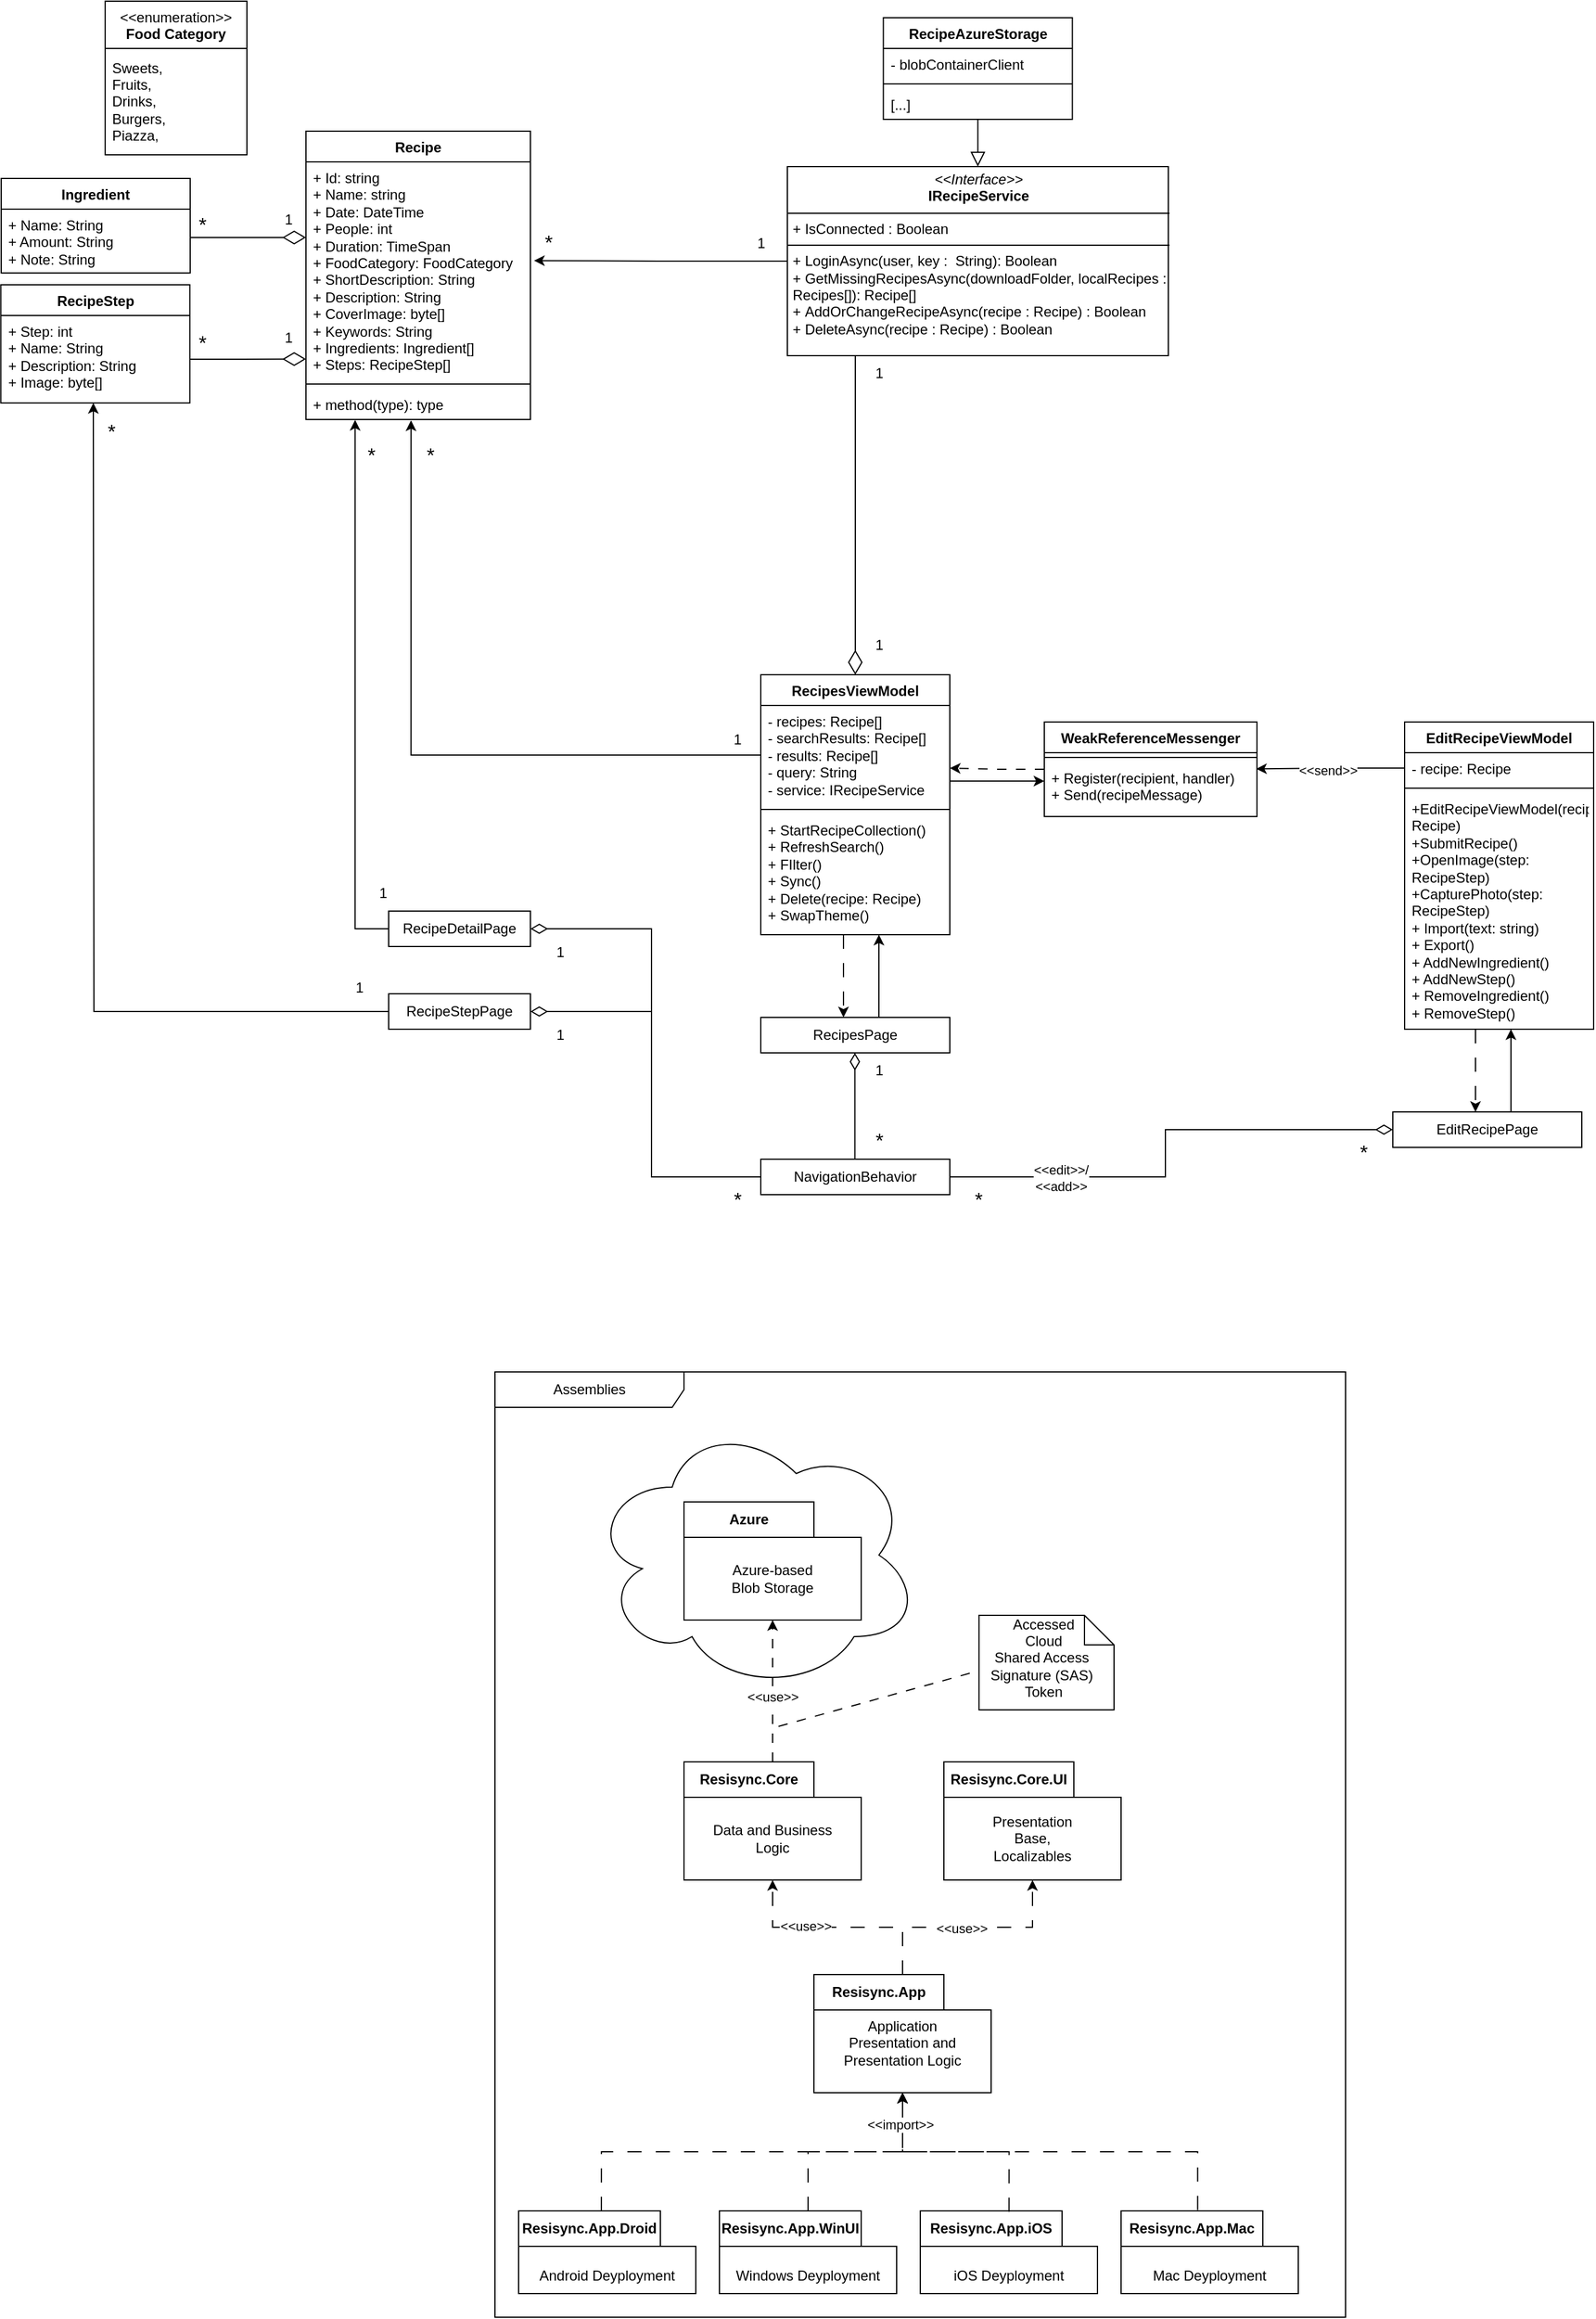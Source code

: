 <mxfile version="26.0.3">
  <diagram name="Seite-1" id="nWFGwhWJGNFlCt3SwIL4">
    <mxGraphModel dx="2901" dy="3552" grid="1" gridSize="10" guides="1" tooltips="1" connect="1" arrows="1" fold="1" page="1" pageScale="1" pageWidth="827" pageHeight="1169" math="0" shadow="0">
      <root>
        <mxCell id="0" />
        <mxCell id="1" parent="0" />
        <mxCell id="MX10h1jyuRZdcSD5KVQQ-2" value="Resisync.Core" style="shape=folder;fontStyle=1;tabWidth=110;tabHeight=30;tabPosition=left;html=1;boundedLbl=1;labelInHeader=1;container=1;collapsible=0;whiteSpace=wrap;" parent="1" vertex="1">
          <mxGeometry x="-20" y="-230" width="150" height="100" as="geometry" />
        </mxCell>
        <mxCell id="MX10h1jyuRZdcSD5KVQQ-3" value="Data and Business&lt;div&gt;Logic&lt;/div&gt;" style="html=1;strokeColor=none;resizeWidth=1;resizeHeight=1;fillColor=none;part=1;connectable=0;allowArrows=0;deletable=0;whiteSpace=wrap;" parent="MX10h1jyuRZdcSD5KVQQ-2" vertex="1">
          <mxGeometry width="150" height="70" relative="1" as="geometry">
            <mxPoint y="30" as="offset" />
          </mxGeometry>
        </mxCell>
        <mxCell id="MX10h1jyuRZdcSD5KVQQ-4" value="Resisync.Core.UI" style="shape=folder;fontStyle=1;tabWidth=110;tabHeight=30;tabPosition=left;html=1;boundedLbl=1;labelInHeader=1;container=1;collapsible=0;whiteSpace=wrap;" parent="1" vertex="1">
          <mxGeometry x="200" y="-230" width="150" height="100" as="geometry" />
        </mxCell>
        <mxCell id="MX10h1jyuRZdcSD5KVQQ-5" value="Presentation&lt;div&gt;Base,&lt;/div&gt;&lt;div&gt;Localizables&lt;/div&gt;" style="html=1;strokeColor=none;resizeWidth=1;resizeHeight=1;fillColor=none;part=1;connectable=0;allowArrows=0;deletable=0;whiteSpace=wrap;" parent="MX10h1jyuRZdcSD5KVQQ-4" vertex="1">
          <mxGeometry width="150" height="70" relative="1" as="geometry">
            <mxPoint y="30" as="offset" />
          </mxGeometry>
        </mxCell>
        <mxCell id="MX10h1jyuRZdcSD5KVQQ-10" style="edgeStyle=orthogonalEdgeStyle;rounded=0;orthogonalLoop=1;jettySize=auto;html=1;dashed=1;dashPattern=12 12;" parent="1" source="MX10h1jyuRZdcSD5KVQQ-6" target="MX10h1jyuRZdcSD5KVQQ-4" edge="1">
          <mxGeometry relative="1" as="geometry" />
        </mxCell>
        <mxCell id="MX10h1jyuRZdcSD5KVQQ-39" value="&amp;lt;&amp;lt;use&amp;gt;&amp;gt;" style="edgeLabel;html=1;align=center;verticalAlign=middle;resizable=0;points=[];" parent="MX10h1jyuRZdcSD5KVQQ-10" vertex="1" connectable="0">
          <mxGeometry x="-0.055" y="-1" relative="1" as="geometry">
            <mxPoint as="offset" />
          </mxGeometry>
        </mxCell>
        <mxCell id="MX10h1jyuRZdcSD5KVQQ-6" value="Resisync.App" style="shape=folder;fontStyle=1;tabWidth=110;tabHeight=30;tabPosition=left;html=1;boundedLbl=1;labelInHeader=1;container=1;collapsible=0;whiteSpace=wrap;" parent="1" vertex="1">
          <mxGeometry x="90" y="-50" width="150" height="100" as="geometry" />
        </mxCell>
        <mxCell id="MX10h1jyuRZdcSD5KVQQ-7" value="Application&lt;div&gt;Presentation and&lt;/div&gt;&lt;div&gt;Presentation Logic&lt;br&gt;&lt;div&gt;&lt;br&gt;&lt;/div&gt;&lt;/div&gt;" style="html=1;strokeColor=none;resizeWidth=1;resizeHeight=1;fillColor=none;part=1;connectable=0;allowArrows=0;deletable=0;whiteSpace=wrap;" parent="MX10h1jyuRZdcSD5KVQQ-6" vertex="1">
          <mxGeometry width="150" height="70" relative="1" as="geometry">
            <mxPoint y="30" as="offset" />
          </mxGeometry>
        </mxCell>
        <mxCell id="MX10h1jyuRZdcSD5KVQQ-8" value="Resisync.App.Droid" style="shape=folder;fontStyle=1;tabWidth=120;tabHeight=30;tabPosition=left;html=1;boundedLbl=1;labelInHeader=1;container=1;collapsible=0;whiteSpace=wrap;" parent="1" vertex="1">
          <mxGeometry x="-160" y="150" width="150" height="70" as="geometry" />
        </mxCell>
        <mxCell id="MX10h1jyuRZdcSD5KVQQ-9" value="Android Deyployment" style="html=1;strokeColor=none;resizeWidth=1;resizeHeight=1;fillColor=none;part=1;connectable=0;allowArrows=0;deletable=0;whiteSpace=wrap;" parent="MX10h1jyuRZdcSD5KVQQ-8" vertex="1">
          <mxGeometry width="150" height="49" relative="1" as="geometry">
            <mxPoint y="30" as="offset" />
          </mxGeometry>
        </mxCell>
        <mxCell id="MX10h1jyuRZdcSD5KVQQ-11" style="edgeStyle=orthogonalEdgeStyle;rounded=0;orthogonalLoop=1;jettySize=auto;html=1;entryX=0.5;entryY=1;entryDx=0;entryDy=0;entryPerimeter=0;dashed=1;dashPattern=12 12;" parent="1" source="MX10h1jyuRZdcSD5KVQQ-6" target="MX10h1jyuRZdcSD5KVQQ-2" edge="1">
          <mxGeometry relative="1" as="geometry" />
        </mxCell>
        <mxCell id="MX10h1jyuRZdcSD5KVQQ-38" value="&amp;lt;&amp;lt;use&amp;gt;&amp;gt;" style="edgeLabel;html=1;align=center;verticalAlign=middle;resizable=0;points=[];" parent="MX10h1jyuRZdcSD5KVQQ-11" vertex="1" connectable="0">
          <mxGeometry x="0.286" y="-1" relative="1" as="geometry">
            <mxPoint as="offset" />
          </mxGeometry>
        </mxCell>
        <mxCell id="MX10h1jyuRZdcSD5KVQQ-12" value="Resisync.App.WinUI" style="shape=folder;fontStyle=1;tabWidth=120;tabHeight=30;tabPosition=left;html=1;boundedLbl=1;labelInHeader=1;container=1;collapsible=0;whiteSpace=wrap;" parent="1" vertex="1">
          <mxGeometry x="10" y="150" width="150" height="70" as="geometry" />
        </mxCell>
        <mxCell id="MX10h1jyuRZdcSD5KVQQ-13" value="Windows Deyployment" style="html=1;strokeColor=none;resizeWidth=1;resizeHeight=1;fillColor=none;part=1;connectable=0;allowArrows=0;deletable=0;whiteSpace=wrap;" parent="MX10h1jyuRZdcSD5KVQQ-12" vertex="1">
          <mxGeometry width="150" height="49" relative="1" as="geometry">
            <mxPoint y="30" as="offset" />
          </mxGeometry>
        </mxCell>
        <mxCell id="MX10h1jyuRZdcSD5KVQQ-14" value="Resisync.App.iOS" style="shape=folder;fontStyle=1;tabWidth=120;tabHeight=30;tabPosition=left;html=1;boundedLbl=1;labelInHeader=1;container=1;collapsible=0;whiteSpace=wrap;" parent="1" vertex="1">
          <mxGeometry x="180" y="150" width="150" height="70" as="geometry" />
        </mxCell>
        <mxCell id="MX10h1jyuRZdcSD5KVQQ-15" value="iOS Deyployment" style="html=1;strokeColor=none;resizeWidth=1;resizeHeight=1;fillColor=none;part=1;connectable=0;allowArrows=0;deletable=0;whiteSpace=wrap;" parent="MX10h1jyuRZdcSD5KVQQ-14" vertex="1">
          <mxGeometry width="150" height="49" relative="1" as="geometry">
            <mxPoint y="30" as="offset" />
          </mxGeometry>
        </mxCell>
        <mxCell id="MX10h1jyuRZdcSD5KVQQ-16" value="Resisync.App.Mac" style="shape=folder;fontStyle=1;tabWidth=120;tabHeight=30;tabPosition=left;html=1;boundedLbl=1;labelInHeader=1;container=1;collapsible=0;whiteSpace=wrap;" parent="1" vertex="1">
          <mxGeometry x="350" y="150" width="150" height="70" as="geometry" />
        </mxCell>
        <mxCell id="MX10h1jyuRZdcSD5KVQQ-17" value="Mac Deyployment" style="html=1;strokeColor=none;resizeWidth=1;resizeHeight=1;fillColor=none;part=1;connectable=0;allowArrows=0;deletable=0;whiteSpace=wrap;" parent="MX10h1jyuRZdcSD5KVQQ-16" vertex="1">
          <mxGeometry width="150" height="49" relative="1" as="geometry">
            <mxPoint y="30" as="offset" />
          </mxGeometry>
        </mxCell>
        <mxCell id="MX10h1jyuRZdcSD5KVQQ-20" style="edgeStyle=orthogonalEdgeStyle;rounded=0;orthogonalLoop=1;jettySize=auto;html=1;entryX=0.5;entryY=1;entryDx=0;entryDy=0;entryPerimeter=0;exitX=0.467;exitY=0;exitDx=0;exitDy=0;exitPerimeter=0;dashed=1;dashPattern=12 12;" parent="1" source="MX10h1jyuRZdcSD5KVQQ-8" target="MX10h1jyuRZdcSD5KVQQ-6" edge="1">
          <mxGeometry relative="1" as="geometry" />
        </mxCell>
        <mxCell id="MX10h1jyuRZdcSD5KVQQ-21" style="edgeStyle=orthogonalEdgeStyle;rounded=0;orthogonalLoop=1;jettySize=auto;html=1;entryX=0.5;entryY=1;entryDx=0;entryDy=0;entryPerimeter=0;dashed=1;dashPattern=12 12;" parent="1" source="MX10h1jyuRZdcSD5KVQQ-12" target="MX10h1jyuRZdcSD5KVQQ-6" edge="1">
          <mxGeometry relative="1" as="geometry" />
        </mxCell>
        <mxCell id="MX10h1jyuRZdcSD5KVQQ-22" style="edgeStyle=orthogonalEdgeStyle;rounded=0;orthogonalLoop=1;jettySize=auto;html=1;entryX=0.5;entryY=1;entryDx=0;entryDy=0;entryPerimeter=0;exitX=0.501;exitY=0.01;exitDx=0;exitDy=0;exitPerimeter=0;dashed=1;dashPattern=12 12;" parent="1" source="MX10h1jyuRZdcSD5KVQQ-14" target="MX10h1jyuRZdcSD5KVQQ-6" edge="1">
          <mxGeometry relative="1" as="geometry" />
        </mxCell>
        <mxCell id="MX10h1jyuRZdcSD5KVQQ-23" style="edgeStyle=orthogonalEdgeStyle;rounded=0;orthogonalLoop=1;jettySize=auto;html=1;entryX=0.5;entryY=1;entryDx=0;entryDy=0;entryPerimeter=0;exitX=0.432;exitY=-0.01;exitDx=0;exitDy=0;exitPerimeter=0;dashed=1;dashPattern=12 12;" parent="1" source="MX10h1jyuRZdcSD5KVQQ-16" target="MX10h1jyuRZdcSD5KVQQ-6" edge="1">
          <mxGeometry relative="1" as="geometry" />
        </mxCell>
        <mxCell id="MX10h1jyuRZdcSD5KVQQ-42" value="&amp;lt;&amp;lt;import&amp;gt;&amp;gt;" style="edgeLabel;html=1;align=center;verticalAlign=middle;resizable=0;points=[];" parent="MX10h1jyuRZdcSD5KVQQ-23" vertex="1" connectable="0">
          <mxGeometry x="0.848" y="2" relative="1" as="geometry">
            <mxPoint as="offset" />
          </mxGeometry>
        </mxCell>
        <mxCell id="MX10h1jyuRZdcSD5KVQQ-28" style="edgeStyle=orthogonalEdgeStyle;rounded=0;orthogonalLoop=1;jettySize=auto;html=1;entryX=0.5;entryY=1;entryDx=0;entryDy=0;entryPerimeter=0;dashed=1;dashPattern=8 8;" parent="1" source="MX10h1jyuRZdcSD5KVQQ-2" target="MX10h1jyuRZdcSD5KVQQ-25" edge="1">
          <mxGeometry relative="1" as="geometry" />
        </mxCell>
        <mxCell id="MX10h1jyuRZdcSD5KVQQ-37" value="&amp;lt;&amp;lt;use&amp;gt;&amp;gt;" style="edgeLabel;html=1;align=center;verticalAlign=middle;resizable=0;points=[];" parent="MX10h1jyuRZdcSD5KVQQ-28" vertex="1" connectable="0">
          <mxGeometry x="-0.075" relative="1" as="geometry">
            <mxPoint as="offset" />
          </mxGeometry>
        </mxCell>
        <mxCell id="MX10h1jyuRZdcSD5KVQQ-30" value="Assemblies" style="shape=umlFrame;whiteSpace=wrap;html=1;pointerEvents=0;recursiveResize=0;container=1;collapsible=0;width=160;" parent="1" vertex="1">
          <mxGeometry x="-180" y="-560" width="720" height="800" as="geometry" />
        </mxCell>
        <mxCell id="MX10h1jyuRZdcSD5KVQQ-25" value="Azure" style="shape=folder;fontStyle=1;tabWidth=110;tabHeight=30;tabPosition=left;html=1;boundedLbl=1;labelInHeader=1;container=1;collapsible=0;whiteSpace=wrap;" parent="MX10h1jyuRZdcSD5KVQQ-30" vertex="1">
          <mxGeometry x="160" y="110" width="150" height="100" as="geometry" />
        </mxCell>
        <mxCell id="MX10h1jyuRZdcSD5KVQQ-26" value="Azure-based&lt;div&gt;Blob Storage&lt;/div&gt;" style="html=1;strokeColor=none;resizeWidth=1;resizeHeight=1;fillColor=none;part=1;connectable=0;allowArrows=0;deletable=0;whiteSpace=wrap;" parent="MX10h1jyuRZdcSD5KVQQ-25" vertex="1">
          <mxGeometry width="150" height="70" relative="1" as="geometry">
            <mxPoint y="30" as="offset" />
          </mxGeometry>
        </mxCell>
        <mxCell id="MX10h1jyuRZdcSD5KVQQ-34" value="" style="group" parent="MX10h1jyuRZdcSD5KVQQ-30" vertex="1" connectable="0">
          <mxGeometry x="404" y="206" width="130" height="80" as="geometry" />
        </mxCell>
        <mxCell id="MX10h1jyuRZdcSD5KVQQ-32" value="&lt;span style=&quot;color: rgba(0, 0, 0, 0); font-family: monospace; font-size: 0px; text-align: start; text-wrap-mode: nowrap;&quot;&gt;fffffffffffff&lt;/span&gt;" style="shape=note2;boundedLbl=1;whiteSpace=wrap;html=1;size=25;verticalAlign=top;align=center;" parent="MX10h1jyuRZdcSD5KVQQ-34" vertex="1">
          <mxGeometry x="5.714" width="114.286" height="80" as="geometry" />
        </mxCell>
        <mxCell id="Z9IF7ycoueOI9JspTcvX-28" value="Accessed&lt;div&gt;Cloud&lt;/div&gt;&lt;div&gt;Shared Access&amp;nbsp;&lt;/div&gt;&lt;div&gt;Signature (SAS)&amp;nbsp;&lt;/div&gt;&lt;div&gt;Token&lt;/div&gt;" style="text;html=1;align=center;verticalAlign=middle;resizable=0;points=[];autosize=1;strokeColor=none;fillColor=none;" parent="MX10h1jyuRZdcSD5KVQQ-34" vertex="1">
          <mxGeometry x="5" y="-8.889" width="110" height="90" as="geometry" />
        </mxCell>
        <mxCell id="Z9IF7ycoueOI9JspTcvX-29" value="" style="ellipse;shape=cloud;whiteSpace=wrap;html=1;fillColor=none;" parent="MX10h1jyuRZdcSD5KVQQ-30" vertex="1">
          <mxGeometry x="80" y="40" width="280" height="230" as="geometry" />
        </mxCell>
        <mxCell id="MX10h1jyuRZdcSD5KVQQ-36" style="rounded=0;orthogonalLoop=1;jettySize=auto;html=1;endArrow=none;endFill=0;dashed=1;dashPattern=8 8;entryX=0.002;entryY=0.621;entryDx=0;entryDy=0;entryPerimeter=0;" parent="MX10h1jyuRZdcSD5KVQQ-30" target="Z9IF7ycoueOI9JspTcvX-28" edge="1">
          <mxGeometry relative="1" as="geometry">
            <mxPoint x="310" y="311.01" as="targetPoint" />
            <mxPoint x="240" y="299.999" as="sourcePoint" />
          </mxGeometry>
        </mxCell>
        <mxCell id="MX10h1jyuRZdcSD5KVQQ-40" value="&amp;lt;&amp;lt;enumeration&amp;gt;&amp;gt;&lt;br&gt;&lt;b&gt;Food Category&lt;/b&gt;" style="swimlane;fontStyle=0;align=center;verticalAlign=top;childLayout=stackLayout;horizontal=1;startSize=40;horizontalStack=0;resizeParent=1;resizeParentMax=0;resizeLast=0;collapsible=0;marginBottom=0;html=1;whiteSpace=wrap;" parent="1" vertex="1">
          <mxGeometry x="-510" y="-1720" width="120" height="130" as="geometry" />
        </mxCell>
        <mxCell id="MX10h1jyuRZdcSD5KVQQ-41" value="&lt;div&gt;&lt;div&gt;Sweets,&lt;/div&gt;&lt;div&gt;Fruits,&lt;/div&gt;&lt;div&gt;Drinks,&lt;/div&gt;&lt;div&gt;Burgers,&lt;/div&gt;&lt;div&gt;Piazza,&lt;/div&gt;&lt;/div&gt;" style="text;html=1;strokeColor=none;fillColor=none;align=left;verticalAlign=middle;spacingLeft=4;spacingRight=4;overflow=hidden;rotatable=0;points=[[0,0.5],[1,0.5]];portConstraint=eastwest;whiteSpace=wrap;" parent="MX10h1jyuRZdcSD5KVQQ-40" vertex="1">
          <mxGeometry y="40" width="120" height="90" as="geometry" />
        </mxCell>
        <mxCell id="MX10h1jyuRZdcSD5KVQQ-43" value="Recipe" style="swimlane;fontStyle=1;align=center;verticalAlign=top;childLayout=stackLayout;horizontal=1;startSize=26;horizontalStack=0;resizeParent=1;resizeParentMax=0;resizeLast=0;collapsible=1;marginBottom=0;whiteSpace=wrap;html=1;" parent="1" vertex="1">
          <mxGeometry x="-340" y="-1610" width="190" height="244" as="geometry" />
        </mxCell>
        <mxCell id="MX10h1jyuRZdcSD5KVQQ-44" value="+ Id: string&lt;div&gt;+ Name: string&lt;/div&gt;&lt;div&gt;+ Date: DateTime&lt;/div&gt;&lt;div&gt;+ People: int&lt;/div&gt;&lt;div&gt;+ Duration: TimeSpan&lt;/div&gt;&lt;div&gt;+ FoodCategory: FoodCategory&lt;/div&gt;&lt;div&gt;+ ShortDescription: String&lt;/div&gt;&lt;div&gt;+ Description: String&lt;/div&gt;&lt;div&gt;+ CoverImage: byte[]&lt;/div&gt;&lt;div&gt;+ Keywords: String&lt;/div&gt;&lt;div&gt;+ Ingredients: Ingredient[]&lt;/div&gt;&lt;div&gt;+ Steps: RecipeStep[]&lt;/div&gt;" style="text;strokeColor=none;fillColor=none;align=left;verticalAlign=top;spacingLeft=4;spacingRight=4;overflow=hidden;rotatable=0;points=[[0,0.5],[1,0.5]];portConstraint=eastwest;whiteSpace=wrap;html=1;" parent="MX10h1jyuRZdcSD5KVQQ-43" vertex="1">
          <mxGeometry y="26" width="190" height="184" as="geometry" />
        </mxCell>
        <mxCell id="MX10h1jyuRZdcSD5KVQQ-45" value="" style="line;strokeWidth=1;fillColor=none;align=left;verticalAlign=middle;spacingTop=-1;spacingLeft=3;spacingRight=3;rotatable=0;labelPosition=right;points=[];portConstraint=eastwest;strokeColor=inherit;" parent="MX10h1jyuRZdcSD5KVQQ-43" vertex="1">
          <mxGeometry y="210" width="190" height="8" as="geometry" />
        </mxCell>
        <mxCell id="MX10h1jyuRZdcSD5KVQQ-46" value="+ method(type): type" style="text;strokeColor=none;fillColor=none;align=left;verticalAlign=top;spacingLeft=4;spacingRight=4;overflow=hidden;rotatable=0;points=[[0,0.5],[1,0.5]];portConstraint=eastwest;whiteSpace=wrap;html=1;" parent="MX10h1jyuRZdcSD5KVQQ-43" vertex="1">
          <mxGeometry y="218" width="190" height="26" as="geometry" />
        </mxCell>
        <mxCell id="MX10h1jyuRZdcSD5KVQQ-47" value="&lt;p style=&quot;margin:0px;margin-top:4px;text-align:center;&quot;&gt;&lt;i&gt;&amp;lt;&amp;lt;Interface&amp;gt;&amp;gt;&lt;/i&gt;&lt;br&gt;&lt;b&gt;IRecipeService&lt;/b&gt;&lt;/p&gt;&lt;hr size=&quot;1&quot; style=&quot;border-style:solid;&quot;&gt;&lt;p style=&quot;margin:0px;margin-left:4px;&quot;&gt;+ IsConnected : Boolean&lt;br&gt;&lt;/p&gt;&lt;hr size=&quot;1&quot; style=&quot;border-style:solid;&quot;&gt;&lt;p style=&quot;margin:0px;margin-left:4px;&quot;&gt;+ LoginAsync(user, key :&amp;nbsp; String): Boolean&lt;br&gt;+ GetMissingRecipesAsync(downloadFolder, localRecipes : Recipes[]):&amp;nbsp;Recipe[]&lt;/p&gt;&lt;p style=&quot;margin:0px;margin-left:4px;&quot;&gt;+&amp;nbsp;AddOrChangeRecipeAsync(recipe : Recipe) : Boolean&lt;/p&gt;&lt;p style=&quot;margin:0px;margin-left:4px;&quot;&gt;+&amp;nbsp;DeleteAsync(recipe : Recipe) : Boolean&lt;/p&gt;" style="verticalAlign=top;align=left;overflow=fill;html=1;whiteSpace=wrap;" parent="1" vertex="1">
          <mxGeometry x="67.5" y="-1580" width="322.5" height="160" as="geometry" />
        </mxCell>
        <mxCell id="MX10h1jyuRZdcSD5KVQQ-52" value="RecipeStep" style="swimlane;fontStyle=1;align=center;verticalAlign=top;childLayout=stackLayout;horizontal=1;startSize=26;horizontalStack=0;resizeParent=1;resizeParentMax=0;resizeLast=0;collapsible=1;marginBottom=0;whiteSpace=wrap;html=1;" parent="1" vertex="1">
          <mxGeometry x="-598.29" y="-1480" width="160" height="100" as="geometry" />
        </mxCell>
        <mxCell id="MX10h1jyuRZdcSD5KVQQ-53" value="+ Step: int&lt;div&gt;+ Name: String&lt;/div&gt;&lt;div&gt;+ Description: String&lt;/div&gt;&lt;div&gt;+ Image: byte[]&lt;/div&gt;&lt;div&gt;&lt;br&gt;&lt;/div&gt;&lt;div&gt;&lt;br&gt;&lt;/div&gt;" style="text;strokeColor=none;fillColor=none;align=left;verticalAlign=top;spacingLeft=4;spacingRight=4;overflow=hidden;rotatable=0;points=[[0,0.5],[1,0.5]];portConstraint=eastwest;whiteSpace=wrap;html=1;" parent="MX10h1jyuRZdcSD5KVQQ-52" vertex="1">
          <mxGeometry y="26" width="160" height="74" as="geometry" />
        </mxCell>
        <mxCell id="Z9IF7ycoueOI9JspTcvX-1" value="WeakReferenceMessenger" style="swimlane;fontStyle=1;align=center;verticalAlign=top;childLayout=stackLayout;horizontal=1;startSize=26;horizontalStack=0;resizeParent=1;resizeParentMax=0;resizeLast=0;collapsible=1;marginBottom=0;whiteSpace=wrap;html=1;" parent="1" vertex="1">
          <mxGeometry x="285" y="-1110" width="180" height="80" as="geometry" />
        </mxCell>
        <mxCell id="Z9IF7ycoueOI9JspTcvX-3" value="" style="line;strokeWidth=1;fillColor=none;align=left;verticalAlign=middle;spacingTop=-1;spacingLeft=3;spacingRight=3;rotatable=0;labelPosition=right;points=[];portConstraint=eastwest;strokeColor=inherit;" parent="Z9IF7ycoueOI9JspTcvX-1" vertex="1">
          <mxGeometry y="26" width="180" height="8" as="geometry" />
        </mxCell>
        <mxCell id="Z9IF7ycoueOI9JspTcvX-4" value="+ Register(recipient, handler)&lt;div&gt;+ Send(recipeMessage)&lt;/div&gt;" style="text;strokeColor=none;fillColor=none;align=left;verticalAlign=top;spacingLeft=4;spacingRight=4;overflow=hidden;rotatable=0;points=[[0,0.5],[1,0.5]];portConstraint=eastwest;whiteSpace=wrap;html=1;" parent="Z9IF7ycoueOI9JspTcvX-1" vertex="1">
          <mxGeometry y="34" width="180" height="46" as="geometry" />
        </mxCell>
        <mxCell id="Z9IF7ycoueOI9JspTcvX-16" style="edgeStyle=orthogonalEdgeStyle;rounded=0;orthogonalLoop=1;jettySize=auto;html=1;entryX=0.5;entryY=0;entryDx=0;entryDy=0;endArrow=block;endFill=0;endSize=10;" parent="1" source="Z9IF7ycoueOI9JspTcvX-5" target="MX10h1jyuRZdcSD5KVQQ-47" edge="1">
          <mxGeometry relative="1" as="geometry" />
        </mxCell>
        <mxCell id="Z9IF7ycoueOI9JspTcvX-5" value="RecipeAzureStorage" style="swimlane;fontStyle=1;align=center;verticalAlign=top;childLayout=stackLayout;horizontal=1;startSize=26;horizontalStack=0;resizeParent=1;resizeParentMax=0;resizeLast=0;collapsible=1;marginBottom=0;whiteSpace=wrap;html=1;" parent="1" vertex="1">
          <mxGeometry x="148.75" y="-1706" width="160" height="86" as="geometry" />
        </mxCell>
        <mxCell id="Z9IF7ycoueOI9JspTcvX-6" value="- blobContainerClient" style="text;strokeColor=none;fillColor=none;align=left;verticalAlign=top;spacingLeft=4;spacingRight=4;overflow=hidden;rotatable=0;points=[[0,0.5],[1,0.5]];portConstraint=eastwest;whiteSpace=wrap;html=1;" parent="Z9IF7ycoueOI9JspTcvX-5" vertex="1">
          <mxGeometry y="26" width="160" height="26" as="geometry" />
        </mxCell>
        <mxCell id="Z9IF7ycoueOI9JspTcvX-7" value="" style="line;strokeWidth=1;fillColor=none;align=left;verticalAlign=middle;spacingTop=-1;spacingLeft=3;spacingRight=3;rotatable=0;labelPosition=right;points=[];portConstraint=eastwest;strokeColor=inherit;" parent="Z9IF7ycoueOI9JspTcvX-5" vertex="1">
          <mxGeometry y="52" width="160" height="8" as="geometry" />
        </mxCell>
        <mxCell id="Z9IF7ycoueOI9JspTcvX-8" value="[...]" style="text;strokeColor=none;fillColor=none;align=left;verticalAlign=top;spacingLeft=4;spacingRight=4;overflow=hidden;rotatable=0;points=[[0,0.5],[1,0.5]];portConstraint=eastwest;whiteSpace=wrap;html=1;" parent="Z9IF7ycoueOI9JspTcvX-5" vertex="1">
          <mxGeometry y="60" width="160" height="26" as="geometry" />
        </mxCell>
        <mxCell id="Z9IF7ycoueOI9JspTcvX-10" value="Ingredient" style="swimlane;fontStyle=1;align=center;verticalAlign=top;childLayout=stackLayout;horizontal=1;startSize=26;horizontalStack=0;resizeParent=1;resizeParentMax=0;resizeLast=0;collapsible=1;marginBottom=0;whiteSpace=wrap;html=1;" parent="1" vertex="1">
          <mxGeometry x="-598" y="-1570" width="160" height="80" as="geometry" />
        </mxCell>
        <mxCell id="Z9IF7ycoueOI9JspTcvX-11" value="+ Name: String&lt;div&gt;+ Amount: String&lt;/div&gt;&lt;div&gt;+ Note: String&lt;/div&gt;&lt;div&gt;&lt;br&gt;&lt;/div&gt;&lt;div&gt;&lt;br&gt;&lt;/div&gt;" style="text;strokeColor=none;fillColor=none;align=left;verticalAlign=top;spacingLeft=4;spacingRight=4;overflow=hidden;rotatable=0;points=[[0,0.5],[1,0.5]];portConstraint=eastwest;whiteSpace=wrap;html=1;" parent="Z9IF7ycoueOI9JspTcvX-10" vertex="1">
          <mxGeometry y="26" width="160" height="54" as="geometry" />
        </mxCell>
        <mxCell id="Z9IF7ycoueOI9JspTcvX-13" style="edgeStyle=orthogonalEdgeStyle;rounded=0;orthogonalLoop=1;jettySize=auto;html=1;entryX=-0.009;entryY=0.309;entryDx=0;entryDy=0;entryPerimeter=0;endArrow=diamondThin;endFill=0;endSize=17;" parent="1" source="MX10h1jyuRZdcSD5KVQQ-53" edge="1">
          <mxGeometry relative="1" as="geometry">
            <mxPoint x="-340.0" y="-1417.144" as="targetPoint" />
          </mxGeometry>
        </mxCell>
        <mxCell id="Z9IF7ycoueOI9JspTcvX-14" style="edgeStyle=orthogonalEdgeStyle;rounded=0;orthogonalLoop=1;jettySize=auto;html=1;entryX=-0.009;entryY=0.309;entryDx=0;entryDy=0;entryPerimeter=0;endArrow=diamondThin;endFill=0;endSize=17;" parent="1" edge="1">
          <mxGeometry relative="1" as="geometry">
            <mxPoint x="-438" y="-1520" as="sourcePoint" />
            <mxPoint x="-340" y="-1520" as="targetPoint" />
          </mxGeometry>
        </mxCell>
        <mxCell id="Z9IF7ycoueOI9JspTcvX-22" style="edgeStyle=orthogonalEdgeStyle;rounded=0;orthogonalLoop=1;jettySize=auto;html=1;endArrow=diamondThin;endFill=0;endSize=18;exitX=0.25;exitY=1;exitDx=0;exitDy=0;entryX=0.5;entryY=0;entryDx=0;entryDy=0;" parent="1" source="MX10h1jyuRZdcSD5KVQQ-47" target="Z9IF7ycoueOI9JspTcvX-17" edge="1">
          <mxGeometry relative="1" as="geometry">
            <mxPoint x="320" y="-1340" as="targetPoint" />
            <Array as="points">
              <mxPoint x="125" y="-1420" />
            </Array>
          </mxGeometry>
        </mxCell>
        <mxCell id="Z9IF7ycoueOI9JspTcvX-39" style="edgeStyle=orthogonalEdgeStyle;rounded=0;orthogonalLoop=1;jettySize=auto;html=1;dashed=1;dashPattern=12 12;" parent="1" edge="1">
          <mxGeometry relative="1" as="geometry">
            <mxPoint x="115" y="-860" as="targetPoint" />
            <mxPoint x="115" y="-930" as="sourcePoint" />
          </mxGeometry>
        </mxCell>
        <mxCell id="Z9IF7ycoueOI9JspTcvX-17" value="RecipesViewModel" style="swimlane;fontStyle=1;align=center;verticalAlign=top;childLayout=stackLayout;horizontal=1;startSize=26;horizontalStack=0;resizeParent=1;resizeParentMax=0;resizeLast=0;collapsible=1;marginBottom=0;whiteSpace=wrap;html=1;" parent="1" vertex="1">
          <mxGeometry x="45" y="-1150" width="160" height="220" as="geometry" />
        </mxCell>
        <mxCell id="Z9IF7ycoueOI9JspTcvX-18" value="- recipes: Recipe[]&lt;div&gt;- searchResults: Recipe[]&lt;/div&gt;&lt;div&gt;- results: Recipe[]&lt;/div&gt;&lt;div&gt;- query: String&lt;/div&gt;&lt;div&gt;- service: IRecipeService&lt;/div&gt;" style="text;strokeColor=none;fillColor=none;align=left;verticalAlign=top;spacingLeft=4;spacingRight=4;overflow=hidden;rotatable=0;points=[[0,0.5],[1,0.5]];portConstraint=eastwest;whiteSpace=wrap;html=1;" parent="Z9IF7ycoueOI9JspTcvX-17" vertex="1">
          <mxGeometry y="26" width="160" height="84" as="geometry" />
        </mxCell>
        <mxCell id="Z9IF7ycoueOI9JspTcvX-19" value="" style="line;strokeWidth=1;fillColor=none;align=left;verticalAlign=middle;spacingTop=-1;spacingLeft=3;spacingRight=3;rotatable=0;labelPosition=right;points=[];portConstraint=eastwest;strokeColor=inherit;" parent="Z9IF7ycoueOI9JspTcvX-17" vertex="1">
          <mxGeometry y="110" width="160" height="8" as="geometry" />
        </mxCell>
        <mxCell id="Z9IF7ycoueOI9JspTcvX-20" value="+ StartRecipeCollection()&lt;div&gt;+ RefreshSearch()&lt;/div&gt;&lt;div&gt;+ FIlter()&lt;/div&gt;&lt;div&gt;+ Sync()&lt;/div&gt;&lt;div&gt;+ Delete(recipe: Recipe)&lt;/div&gt;&lt;div&gt;+ SwapTheme()&lt;/div&gt;" style="text;strokeColor=none;fillColor=none;align=left;verticalAlign=top;spacingLeft=4;spacingRight=4;overflow=hidden;rotatable=0;points=[[0,0.5],[1,0.5]];portConstraint=eastwest;whiteSpace=wrap;html=1;" parent="Z9IF7ycoueOI9JspTcvX-17" vertex="1">
          <mxGeometry y="118" width="160" height="102" as="geometry" />
        </mxCell>
        <mxCell id="Z9IF7ycoueOI9JspTcvX-21" style="edgeStyle=orthogonalEdgeStyle;rounded=0;orthogonalLoop=1;jettySize=auto;html=1;entryX=1.016;entryY=0.454;entryDx=0;entryDy=0;entryPerimeter=0;" parent="1" source="MX10h1jyuRZdcSD5KVQQ-47" target="MX10h1jyuRZdcSD5KVQQ-44" edge="1">
          <mxGeometry relative="1" as="geometry" />
        </mxCell>
        <mxCell id="Z9IF7ycoueOI9JspTcvX-23" style="edgeStyle=orthogonalEdgeStyle;rounded=0;orthogonalLoop=1;jettySize=auto;html=1;entryX=0.468;entryY=1.029;entryDx=0;entryDy=0;entryPerimeter=0;" parent="1" source="Z9IF7ycoueOI9JspTcvX-18" target="MX10h1jyuRZdcSD5KVQQ-46" edge="1">
          <mxGeometry relative="1" as="geometry" />
        </mxCell>
        <mxCell id="Z9IF7ycoueOI9JspTcvX-25" style="edgeStyle=orthogonalEdgeStyle;rounded=0;orthogonalLoop=1;jettySize=auto;html=1;entryX=0;entryY=0.25;entryDx=0;entryDy=0;entryPerimeter=0;" parent="1" edge="1">
          <mxGeometry relative="1" as="geometry">
            <mxPoint x="205" y="-1060" as="sourcePoint" />
            <mxPoint x="285" y="-1060" as="targetPoint" />
          </mxGeometry>
        </mxCell>
        <mxCell id="Z9IF7ycoueOI9JspTcvX-27" style="edgeStyle=orthogonalEdgeStyle;rounded=0;orthogonalLoop=1;jettySize=auto;html=1;dashed=1;dashPattern=8 8;" parent="1" source="Z9IF7ycoueOI9JspTcvX-1" edge="1">
          <mxGeometry relative="1" as="geometry">
            <mxPoint x="205" y="-1071" as="targetPoint" />
          </mxGeometry>
        </mxCell>
        <mxCell id="Z9IF7ycoueOI9JspTcvX-57" style="edgeStyle=orthogonalEdgeStyle;rounded=0;orthogonalLoop=1;jettySize=auto;html=1;entryX=0.5;entryY=0;entryDx=0;entryDy=0;endArrow=none;endFill=0;endSize=15;startArrow=diamondThin;startFill=0;startSize=12;" parent="1" edge="1">
          <mxGeometry relative="1" as="geometry">
            <mxPoint x="124.67" y="-830" as="sourcePoint" />
            <mxPoint x="124.67" y="-740" as="targetPoint" />
          </mxGeometry>
        </mxCell>
        <mxCell id="Z9IF7ycoueOI9JspTcvX-36" value="RecipesPage" style="html=1;whiteSpace=wrap;" parent="1" vertex="1">
          <mxGeometry x="45" y="-860" width="160" height="30" as="geometry" />
        </mxCell>
        <mxCell id="Z9IF7ycoueOI9JspTcvX-37" style="edgeStyle=orthogonalEdgeStyle;rounded=0;orthogonalLoop=1;jettySize=auto;html=1;entryX=0.5;entryY=1;entryDx=0;entryDy=0;entryPerimeter=0;" parent="1" edge="1">
          <mxGeometry relative="1" as="geometry">
            <mxPoint x="145" y="-860" as="sourcePoint" />
            <mxPoint x="145" y="-930" as="targetPoint" />
          </mxGeometry>
        </mxCell>
        <mxCell id="Z9IF7ycoueOI9JspTcvX-41" value="EditRecipeViewModel" style="swimlane;fontStyle=1;align=center;verticalAlign=top;childLayout=stackLayout;horizontal=1;startSize=26;horizontalStack=0;resizeParent=1;resizeParentMax=0;resizeLast=0;collapsible=1;marginBottom=0;whiteSpace=wrap;html=1;" parent="1" vertex="1">
          <mxGeometry x="590" y="-1110" width="160" height="260" as="geometry" />
        </mxCell>
        <mxCell id="Z9IF7ycoueOI9JspTcvX-42" value="- recipe: Recipe" style="text;strokeColor=none;fillColor=none;align=left;verticalAlign=top;spacingLeft=4;spacingRight=4;overflow=hidden;rotatable=0;points=[[0,0.5],[1,0.5]];portConstraint=eastwest;whiteSpace=wrap;html=1;" parent="Z9IF7ycoueOI9JspTcvX-41" vertex="1">
          <mxGeometry y="26" width="160" height="26" as="geometry" />
        </mxCell>
        <mxCell id="Z9IF7ycoueOI9JspTcvX-43" value="" style="line;strokeWidth=1;fillColor=none;align=left;verticalAlign=middle;spacingTop=-1;spacingLeft=3;spacingRight=3;rotatable=0;labelPosition=right;points=[];portConstraint=eastwest;strokeColor=inherit;" parent="Z9IF7ycoueOI9JspTcvX-41" vertex="1">
          <mxGeometry y="52" width="160" height="8" as="geometry" />
        </mxCell>
        <mxCell id="Z9IF7ycoueOI9JspTcvX-44" value="&lt;div&gt;+EditRecipeViewModel(recipe: Recipe)&lt;/div&gt;+SubmitRecipe()&lt;div&gt;+OpenImage(step: RecipeStep)&lt;/div&gt;&lt;div&gt;+CapturePhoto(step: RecipeStep)&lt;/div&gt;&lt;div&gt;+ Import(text: string)&lt;/div&gt;&lt;div&gt;+ Export()&lt;/div&gt;&lt;div&gt;+ AddNewIngredient()&lt;/div&gt;&lt;div&gt;+ AddNewStep()&lt;/div&gt;&lt;div&gt;+ RemoveIngredient()&lt;/div&gt;&lt;div&gt;+ RemoveStep()&lt;/div&gt;" style="text;strokeColor=none;fillColor=none;align=left;verticalAlign=top;spacingLeft=4;spacingRight=4;overflow=hidden;rotatable=0;points=[[0,0.5],[1,0.5]];portConstraint=eastwest;whiteSpace=wrap;html=1;" parent="Z9IF7ycoueOI9JspTcvX-41" vertex="1">
          <mxGeometry y="60" width="160" height="200" as="geometry" />
        </mxCell>
        <mxCell id="Z9IF7ycoueOI9JspTcvX-48" style="edgeStyle=orthogonalEdgeStyle;rounded=0;orthogonalLoop=1;jettySize=auto;html=1;entryX=0.996;entryY=0.123;entryDx=0;entryDy=0;entryPerimeter=0;" parent="1" source="Z9IF7ycoueOI9JspTcvX-42" target="Z9IF7ycoueOI9JspTcvX-4" edge="1">
          <mxGeometry relative="1" as="geometry" />
        </mxCell>
        <mxCell id="Z9IF7ycoueOI9JspTcvX-49" value="&amp;lt;&amp;lt;send&amp;gt;&amp;gt;" style="edgeLabel;html=1;align=center;verticalAlign=middle;resizable=0;points=[];" parent="Z9IF7ycoueOI9JspTcvX-48" vertex="1" connectable="0">
          <mxGeometry x="0.046" y="1" relative="1" as="geometry">
            <mxPoint as="offset" />
          </mxGeometry>
        </mxCell>
        <mxCell id="Z9IF7ycoueOI9JspTcvX-52" style="edgeStyle=orthogonalEdgeStyle;rounded=0;orthogonalLoop=1;jettySize=auto;html=1;dashed=1;dashPattern=12 12;" parent="1" edge="1">
          <mxGeometry relative="1" as="geometry">
            <mxPoint x="650" y="-780" as="targetPoint" />
            <mxPoint x="650" y="-850" as="sourcePoint" />
          </mxGeometry>
        </mxCell>
        <mxCell id="Z9IF7ycoueOI9JspTcvX-53" value="EditRecipePage" style="html=1;whiteSpace=wrap;" parent="1" vertex="1">
          <mxGeometry x="580" y="-780" width="160" height="30" as="geometry" />
        </mxCell>
        <mxCell id="Z9IF7ycoueOI9JspTcvX-54" style="edgeStyle=orthogonalEdgeStyle;rounded=0;orthogonalLoop=1;jettySize=auto;html=1;entryX=0.5;entryY=1;entryDx=0;entryDy=0;entryPerimeter=0;" parent="1" edge="1">
          <mxGeometry relative="1" as="geometry">
            <mxPoint x="680" y="-780" as="sourcePoint" />
            <mxPoint x="680" y="-850" as="targetPoint" />
          </mxGeometry>
        </mxCell>
        <mxCell id="Z9IF7ycoueOI9JspTcvX-58" style="edgeStyle=orthogonalEdgeStyle;rounded=0;orthogonalLoop=1;jettySize=auto;html=1;entryX=0;entryY=0.5;entryDx=0;entryDy=0;endArrow=diamondThin;endFill=0;endSize=12;" parent="1" source="Z9IF7ycoueOI9JspTcvX-55" target="Z9IF7ycoueOI9JspTcvX-53" edge="1">
          <mxGeometry relative="1" as="geometry" />
        </mxCell>
        <mxCell id="Z9IF7ycoueOI9JspTcvX-59" value="&amp;lt;&amp;lt;edit&amp;gt;&amp;gt;/&lt;div&gt;&amp;lt;&amp;lt;add&amp;gt;&amp;gt;&lt;/div&gt;" style="edgeLabel;html=1;align=center;verticalAlign=middle;resizable=0;points=[];" parent="Z9IF7ycoueOI9JspTcvX-58" vertex="1" connectable="0">
          <mxGeometry x="-0.55" y="-1" relative="1" as="geometry">
            <mxPoint as="offset" />
          </mxGeometry>
        </mxCell>
        <mxCell id="Z9IF7ycoueOI9JspTcvX-55" value="NavigationBehavior" style="html=1;whiteSpace=wrap;" parent="1" vertex="1">
          <mxGeometry x="45" y="-740" width="160" height="30" as="geometry" />
        </mxCell>
        <mxCell id="Z9IF7ycoueOI9JspTcvX-63" style="edgeStyle=orthogonalEdgeStyle;rounded=0;orthogonalLoop=1;jettySize=auto;html=1;entryX=0;entryY=0.5;entryDx=0;entryDy=0;endArrow=none;endFill=0;startArrow=diamondThin;startFill=0;startSize=12;" parent="1" source="Z9IF7ycoueOI9JspTcvX-60" target="Z9IF7ycoueOI9JspTcvX-55" edge="1">
          <mxGeometry relative="1" as="geometry" />
        </mxCell>
        <mxCell id="Z9IF7ycoueOI9JspTcvX-65" style="edgeStyle=orthogonalEdgeStyle;rounded=0;orthogonalLoop=1;jettySize=auto;html=1;entryX=0.219;entryY=1.013;entryDx=0;entryDy=0;entryPerimeter=0;exitX=0;exitY=0.5;exitDx=0;exitDy=0;" parent="1" source="Z9IF7ycoueOI9JspTcvX-60" target="MX10h1jyuRZdcSD5KVQQ-46" edge="1">
          <mxGeometry relative="1" as="geometry">
            <mxPoint x="-300" y="-1360" as="targetPoint" />
          </mxGeometry>
        </mxCell>
        <mxCell id="Z9IF7ycoueOI9JspTcvX-60" value="RecipeDetailPage" style="html=1;whiteSpace=wrap;" parent="1" vertex="1">
          <mxGeometry x="-270" y="-950" width="120" height="30" as="geometry" />
        </mxCell>
        <mxCell id="Z9IF7ycoueOI9JspTcvX-62" style="edgeStyle=orthogonalEdgeStyle;rounded=0;orthogonalLoop=1;jettySize=auto;html=1;entryX=0;entryY=0.5;entryDx=0;entryDy=0;startArrow=diamondThin;startFill=0;endArrow=none;endFill=0;endSize=12;startSize=12;" parent="1" source="Z9IF7ycoueOI9JspTcvX-61" target="Z9IF7ycoueOI9JspTcvX-55" edge="1">
          <mxGeometry relative="1" as="geometry" />
        </mxCell>
        <mxCell id="Z9IF7ycoueOI9JspTcvX-68" style="edgeStyle=orthogonalEdgeStyle;rounded=0;orthogonalLoop=1;jettySize=auto;html=1;" parent="1" source="Z9IF7ycoueOI9JspTcvX-61" edge="1">
          <mxGeometry relative="1" as="geometry">
            <mxPoint x="-520" y="-1380" as="targetPoint" />
          </mxGeometry>
        </mxCell>
        <mxCell id="Z9IF7ycoueOI9JspTcvX-61" value="RecipeStepPage" style="html=1;whiteSpace=wrap;" parent="1" vertex="1">
          <mxGeometry x="-270" y="-880" width="120" height="30" as="geometry" />
        </mxCell>
        <mxCell id="Z9IF7ycoueOI9JspTcvX-77" value="*" style="text;html=1;align=center;verticalAlign=middle;resizable=0;points=[];autosize=1;strokeColor=none;fillColor=none;fontSize=17;" parent="1" vertex="1">
          <mxGeometry x="-250" y="-1350" width="30" height="30" as="geometry" />
        </mxCell>
        <mxCell id="Z9IF7ycoueOI9JspTcvX-78" value="*" style="text;html=1;align=center;verticalAlign=middle;resizable=0;points=[];autosize=1;strokeColor=none;fillColor=none;fontSize=17;" parent="1" vertex="1">
          <mxGeometry x="-300" y="-1350" width="30" height="30" as="geometry" />
        </mxCell>
        <mxCell id="Z9IF7ycoueOI9JspTcvX-79" value="*" style="text;html=1;align=center;verticalAlign=middle;resizable=0;points=[];autosize=1;strokeColor=none;fillColor=none;fontSize=17;" parent="1" vertex="1">
          <mxGeometry x="-520" y="-1370" width="30" height="30" as="geometry" />
        </mxCell>
        <mxCell id="Z9IF7ycoueOI9JspTcvX-80" value="*" style="text;html=1;align=center;verticalAlign=middle;resizable=0;points=[];autosize=1;strokeColor=none;fillColor=none;fontSize=17;" parent="1" vertex="1">
          <mxGeometry x="-150" y="-1530" width="30" height="30" as="geometry" />
        </mxCell>
        <mxCell id="Z9IF7ycoueOI9JspTcvX-81" value="1" style="text;html=1;align=center;verticalAlign=middle;resizable=0;points=[];autosize=1;strokeColor=none;fillColor=none;fontSize=12;" parent="1" vertex="1">
          <mxGeometry x="10" y="-1110" width="30" height="30" as="geometry" />
        </mxCell>
        <mxCell id="Z9IF7ycoueOI9JspTcvX-84" value="1" style="text;html=1;align=center;verticalAlign=middle;resizable=0;points=[];autosize=1;strokeColor=none;fillColor=none;fontSize=12;" parent="1" vertex="1">
          <mxGeometry x="-290" y="-980" width="30" height="30" as="geometry" />
        </mxCell>
        <mxCell id="Z9IF7ycoueOI9JspTcvX-86" value="1" style="text;html=1;align=center;verticalAlign=middle;resizable=0;points=[];autosize=1;strokeColor=none;fillColor=none;fontSize=12;" parent="1" vertex="1">
          <mxGeometry x="-310" y="-900" width="30" height="30" as="geometry" />
        </mxCell>
        <mxCell id="Z9IF7ycoueOI9JspTcvX-87" value="1" style="text;html=1;align=center;verticalAlign=middle;resizable=0;points=[];autosize=1;strokeColor=none;fillColor=none;fontSize=12;" parent="1" vertex="1">
          <mxGeometry x="30" y="-1530" width="30" height="30" as="geometry" />
        </mxCell>
        <mxCell id="Z9IF7ycoueOI9JspTcvX-89" value="1" style="text;html=1;align=center;verticalAlign=middle;resizable=0;points=[];autosize=1;strokeColor=none;fillColor=none;fontSize=12;" parent="1" vertex="1">
          <mxGeometry x="130" y="-1420" width="30" height="30" as="geometry" />
        </mxCell>
        <mxCell id="Z9IF7ycoueOI9JspTcvX-90" value="1" style="text;html=1;align=center;verticalAlign=middle;resizable=0;points=[];autosize=1;strokeColor=none;fillColor=none;fontSize=12;" parent="1" vertex="1">
          <mxGeometry x="130" y="-1190" width="30" height="30" as="geometry" />
        </mxCell>
        <mxCell id="Z9IF7ycoueOI9JspTcvX-91" value="1" style="text;html=1;align=center;verticalAlign=middle;resizable=0;points=[];autosize=1;strokeColor=none;fillColor=none;fontSize=12;" parent="1" vertex="1">
          <mxGeometry x="130" y="-830" width="30" height="30" as="geometry" />
        </mxCell>
        <mxCell id="Z9IF7ycoueOI9JspTcvX-92" value="*" style="text;html=1;align=center;verticalAlign=middle;resizable=0;points=[];autosize=1;strokeColor=none;fillColor=none;fontSize=17;" parent="1" vertex="1">
          <mxGeometry x="130" y="-770" width="30" height="30" as="geometry" />
        </mxCell>
        <mxCell id="Z9IF7ycoueOI9JspTcvX-93" value="*" style="text;html=1;align=center;verticalAlign=middle;resizable=0;points=[];autosize=1;strokeColor=none;fillColor=none;fontSize=17;" parent="1" vertex="1">
          <mxGeometry x="213.75" y="-720" width="30" height="30" as="geometry" />
        </mxCell>
        <mxCell id="Z9IF7ycoueOI9JspTcvX-94" value="*" style="text;html=1;align=center;verticalAlign=middle;resizable=0;points=[];autosize=1;strokeColor=none;fillColor=none;fontSize=17;" parent="1" vertex="1">
          <mxGeometry x="540" y="-760" width="30" height="30" as="geometry" />
        </mxCell>
        <mxCell id="Z9IF7ycoueOI9JspTcvX-96" value="*" style="text;html=1;align=center;verticalAlign=middle;resizable=0;points=[];autosize=1;strokeColor=none;fillColor=none;fontSize=17;" parent="1" vertex="1">
          <mxGeometry x="10" y="-720" width="30" height="30" as="geometry" />
        </mxCell>
        <mxCell id="Z9IF7ycoueOI9JspTcvX-97" value="1" style="text;html=1;align=center;verticalAlign=middle;resizable=0;points=[];autosize=1;strokeColor=none;fillColor=none;fontSize=12;" parent="1" vertex="1">
          <mxGeometry x="-140" y="-860" width="30" height="30" as="geometry" />
        </mxCell>
        <mxCell id="Z9IF7ycoueOI9JspTcvX-98" value="1" style="text;html=1;align=center;verticalAlign=middle;resizable=0;points=[];autosize=1;strokeColor=none;fillColor=none;fontSize=12;" parent="1" vertex="1">
          <mxGeometry x="-140" y="-930" width="30" height="30" as="geometry" />
        </mxCell>
        <mxCell id="Z9IF7ycoueOI9JspTcvX-100" value="*" style="text;html=1;align=center;verticalAlign=middle;resizable=0;points=[];autosize=1;strokeColor=none;fillColor=none;fontSize=17;" parent="1" vertex="1">
          <mxGeometry x="-443" y="-1445" width="30" height="30" as="geometry" />
        </mxCell>
        <mxCell id="Z9IF7ycoueOI9JspTcvX-101" value="*" style="text;html=1;align=center;verticalAlign=middle;resizable=0;points=[];autosize=1;strokeColor=none;fillColor=none;fontSize=17;" parent="1" vertex="1">
          <mxGeometry x="-443" y="-1545" width="30" height="30" as="geometry" />
        </mxCell>
        <mxCell id="Z9IF7ycoueOI9JspTcvX-102" value="1" style="text;html=1;align=center;verticalAlign=middle;resizable=0;points=[];autosize=1;strokeColor=none;fillColor=none;fontSize=12;" parent="1" vertex="1">
          <mxGeometry x="-370" y="-1450" width="30" height="30" as="geometry" />
        </mxCell>
        <mxCell id="Z9IF7ycoueOI9JspTcvX-103" value="1" style="text;html=1;align=center;verticalAlign=middle;resizable=0;points=[];autosize=1;strokeColor=none;fillColor=none;fontSize=12;" parent="1" vertex="1">
          <mxGeometry x="-370" y="-1550" width="30" height="30" as="geometry" />
        </mxCell>
      </root>
    </mxGraphModel>
  </diagram>
</mxfile>
